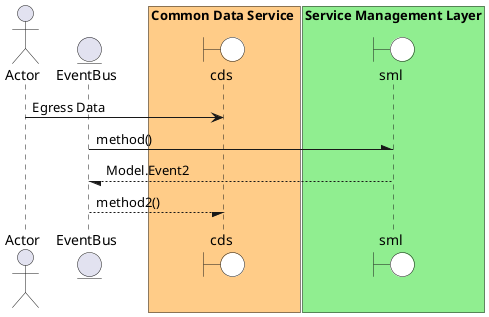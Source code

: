 @startuml

actor "Actor"


entity EventBus

box Common Data Service #ffcc88
    boundary cds #white
end box



"Actor" -> cds: Egress Data



box "Service Management Layer" #lightgreen
    boundary sml #white
end box
EventBus -\ sml: method()
sml --/ EventBus: Model.Event2

EventBus --/ cds : method2()
@enduml
